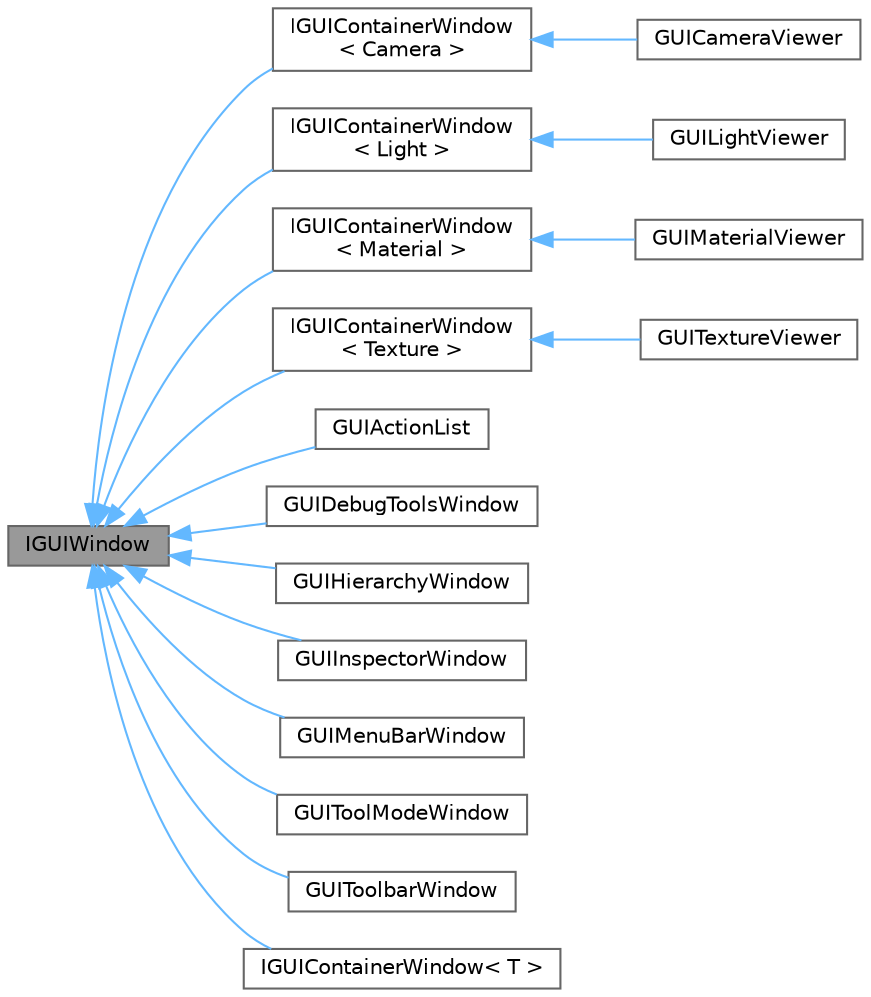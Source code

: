 digraph "IGUIWindow"
{
 // LATEX_PDF_SIZE
  bgcolor="transparent";
  edge [fontname=Helvetica,fontsize=10,labelfontname=Helvetica,labelfontsize=10];
  node [fontname=Helvetica,fontsize=10,shape=box,height=0.2,width=0.4];
  rankdir="LR";
  Node1 [id="Node000001",label="IGUIWindow",height=0.2,width=0.4,color="gray40", fillcolor="grey60", style="filled", fontcolor="black",tooltip=" "];
  Node1 -> Node2 [id="edge1_Node000001_Node000002",dir="back",color="steelblue1",style="solid",tooltip=" "];
  Node2 [id="Node000002",label="IGUIContainerWindow\l\< Camera \>",height=0.2,width=0.4,color="gray40", fillcolor="white", style="filled",URL="$class_i_g_u_i_container_window.html",tooltip=" "];
  Node2 -> Node3 [id="edge2_Node000002_Node000003",dir="back",color="steelblue1",style="solid",tooltip=" "];
  Node3 [id="Node000003",label="GUICameraViewer",height=0.2,width=0.4,color="gray40", fillcolor="white", style="filled",URL="$class_g_u_i_camera_viewer.html",tooltip="UI window to select a camera and to display camera properties."];
  Node1 -> Node4 [id="edge3_Node000001_Node000004",dir="back",color="steelblue1",style="solid",tooltip=" "];
  Node4 [id="Node000004",label="IGUIContainerWindow\l\< Light \>",height=0.2,width=0.4,color="gray40", fillcolor="white", style="filled",URL="$class_i_g_u_i_container_window.html",tooltip=" "];
  Node4 -> Node5 [id="edge4_Node000004_Node000005",dir="back",color="steelblue1",style="solid",tooltip=" "];
  Node5 [id="Node000005",label="GUILightViewer",height=0.2,width=0.4,color="gray40", fillcolor="white", style="filled",URL="$class_g_u_i_light_viewer.html",tooltip=" "];
  Node1 -> Node6 [id="edge5_Node000001_Node000006",dir="back",color="steelblue1",style="solid",tooltip=" "];
  Node6 [id="Node000006",label="IGUIContainerWindow\l\< Material \>",height=0.2,width=0.4,color="gray40", fillcolor="white", style="filled",URL="$class_i_g_u_i_container_window.html",tooltip=" "];
  Node6 -> Node7 [id="edge6_Node000006_Node000007",dir="back",color="steelblue1",style="solid",tooltip=" "];
  Node7 [id="Node000007",label="GUIMaterialViewer",height=0.2,width=0.4,color="gray40", fillcolor="white", style="filled",URL="$class_g_u_i_material_viewer.html",tooltip=" "];
  Node1 -> Node8 [id="edge7_Node000001_Node000008",dir="back",color="steelblue1",style="solid",tooltip=" "];
  Node8 [id="Node000008",label="IGUIContainerWindow\l\< Texture \>",height=0.2,width=0.4,color="gray40", fillcolor="white", style="filled",URL="$class_i_g_u_i_container_window.html",tooltip=" "];
  Node8 -> Node9 [id="edge8_Node000008_Node000009",dir="back",color="steelblue1",style="solid",tooltip=" "];
  Node9 [id="Node000009",label="GUITextureViewer",height=0.2,width=0.4,color="gray40", fillcolor="white", style="filled",URL="$class_g_u_i_texture_viewer.html",tooltip=" "];
  Node1 -> Node10 [id="edge9_Node000001_Node000010",dir="back",color="steelblue1",style="solid",tooltip=" "];
  Node10 [id="Node000010",label="GUIActionList",height=0.2,width=0.4,color="gray40", fillcolor="white", style="filled",URL="$class_g_u_i_action_list.html",tooltip=" "];
  Node1 -> Node11 [id="edge10_Node000001_Node000011",dir="back",color="steelblue1",style="solid",tooltip=" "];
  Node11 [id="Node000011",label="GUIDebugToolsWindow",height=0.2,width=0.4,color="gray40", fillcolor="white", style="filled",URL="$class_g_u_i_debug_tools_window.html",tooltip=" "];
  Node1 -> Node12 [id="edge11_Node000001_Node000012",dir="back",color="steelblue1",style="solid",tooltip=" "];
  Node12 [id="Node000012",label="GUIHierarchyWindow",height=0.2,width=0.4,color="gray40", fillcolor="white", style="filled",URL="$class_g_u_i_hierarchy_window.html",tooltip=" "];
  Node1 -> Node13 [id="edge12_Node000001_Node000013",dir="back",color="steelblue1",style="solid",tooltip=" "];
  Node13 [id="Node000013",label="GUIInspectorWindow",height=0.2,width=0.4,color="gray40", fillcolor="white", style="filled",URL="$class_g_u_i_inspector_window.html",tooltip=" "];
  Node1 -> Node14 [id="edge13_Node000001_Node000014",dir="back",color="steelblue1",style="solid",tooltip=" "];
  Node14 [id="Node000014",label="GUIMenuBarWindow",height=0.2,width=0.4,color="gray40", fillcolor="white", style="filled",URL="$class_g_u_i_menu_bar_window.html",tooltip=" "];
  Node1 -> Node15 [id="edge14_Node000001_Node000015",dir="back",color="steelblue1",style="solid",tooltip=" "];
  Node15 [id="Node000015",label="GUIToolModeWindow",height=0.2,width=0.4,color="gray40", fillcolor="white", style="filled",URL="$class_g_u_i_tool_mode_window.html",tooltip=" "];
  Node1 -> Node16 [id="edge15_Node000001_Node000016",dir="back",color="steelblue1",style="solid",tooltip=" "];
  Node16 [id="Node000016",label="GUIToolbarWindow",height=0.2,width=0.4,color="gray40", fillcolor="white", style="filled",URL="$class_g_u_i_toolbar_window.html",tooltip=" "];
  Node1 -> Node17 [id="edge16_Node000001_Node000017",dir="back",color="steelblue1",style="solid",tooltip=" "];
  Node17 [id="Node000017",label="IGUIContainerWindow\< T \>",height=0.2,width=0.4,color="gray40", fillcolor="white", style="filled",URL="$class_i_g_u_i_container_window.html",tooltip=" "];
}

